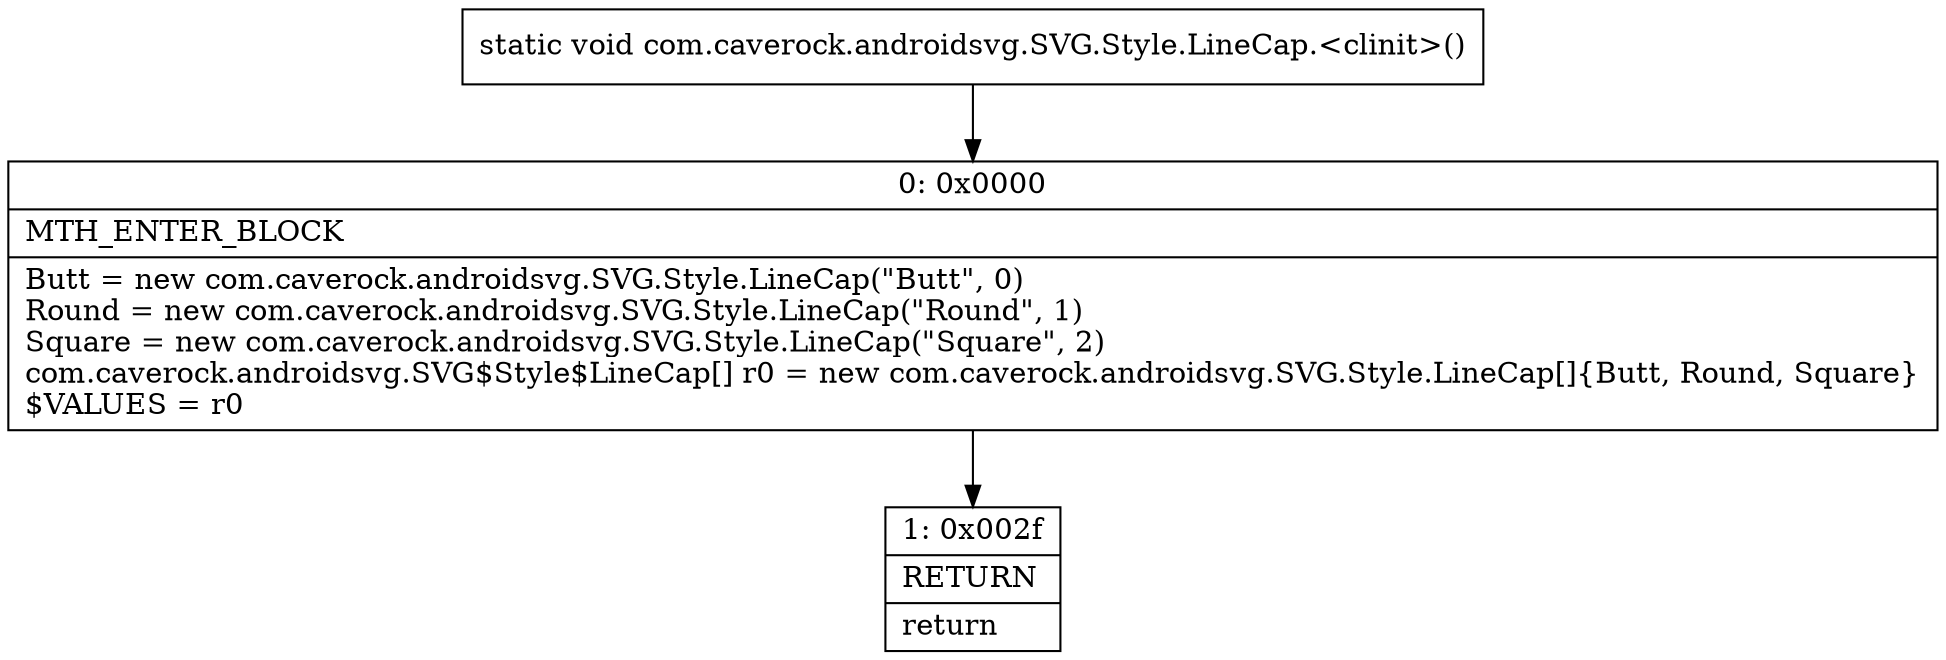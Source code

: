 digraph "CFG forcom.caverock.androidsvg.SVG.Style.LineCap.\<clinit\>()V" {
Node_0 [shape=record,label="{0\:\ 0x0000|MTH_ENTER_BLOCK\l|Butt = new com.caverock.androidsvg.SVG.Style.LineCap(\"Butt\", 0)\lRound = new com.caverock.androidsvg.SVG.Style.LineCap(\"Round\", 1)\lSquare = new com.caverock.androidsvg.SVG.Style.LineCap(\"Square\", 2)\lcom.caverock.androidsvg.SVG$Style$LineCap[] r0 = new com.caverock.androidsvg.SVG.Style.LineCap[]\{Butt, Round, Square\}\l$VALUES = r0\l}"];
Node_1 [shape=record,label="{1\:\ 0x002f|RETURN\l|return\l}"];
MethodNode[shape=record,label="{static void com.caverock.androidsvg.SVG.Style.LineCap.\<clinit\>() }"];
MethodNode -> Node_0;
Node_0 -> Node_1;
}

